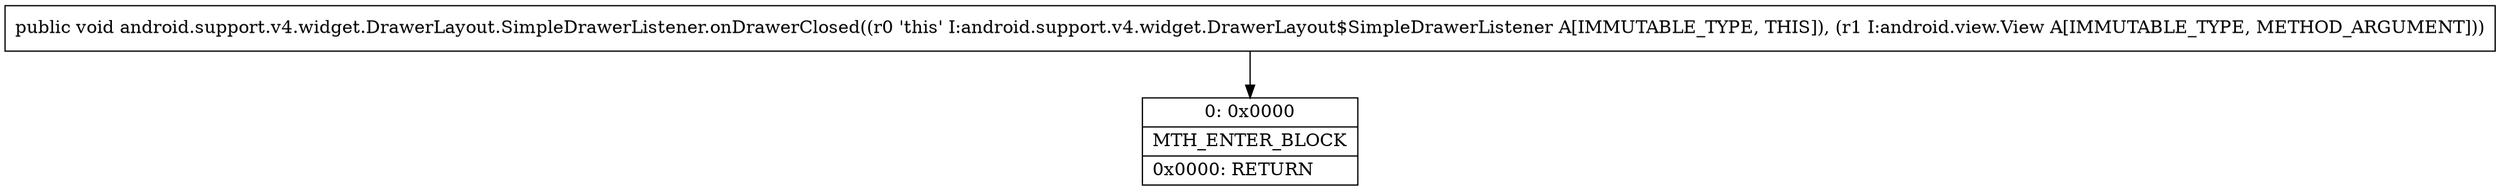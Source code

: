 digraph "CFG forandroid.support.v4.widget.DrawerLayout.SimpleDrawerListener.onDrawerClosed(Landroid\/view\/View;)V" {
Node_0 [shape=record,label="{0\:\ 0x0000|MTH_ENTER_BLOCK\l|0x0000: RETURN   \l}"];
MethodNode[shape=record,label="{public void android.support.v4.widget.DrawerLayout.SimpleDrawerListener.onDrawerClosed((r0 'this' I:android.support.v4.widget.DrawerLayout$SimpleDrawerListener A[IMMUTABLE_TYPE, THIS]), (r1 I:android.view.View A[IMMUTABLE_TYPE, METHOD_ARGUMENT])) }"];
MethodNode -> Node_0;
}

